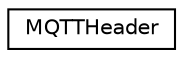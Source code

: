 digraph "Graphical Class Hierarchy"
{
  edge [fontname="Helvetica",fontsize="10",labelfontname="Helvetica",labelfontsize="10"];
  node [fontname="Helvetica",fontsize="10",shape=record];
  rankdir="LR";
  Node0 [label="MQTTHeader",height=0.2,width=0.4,color="black", fillcolor="white", style="filled",URL="$union_m_q_t_t_header.html"];
}
